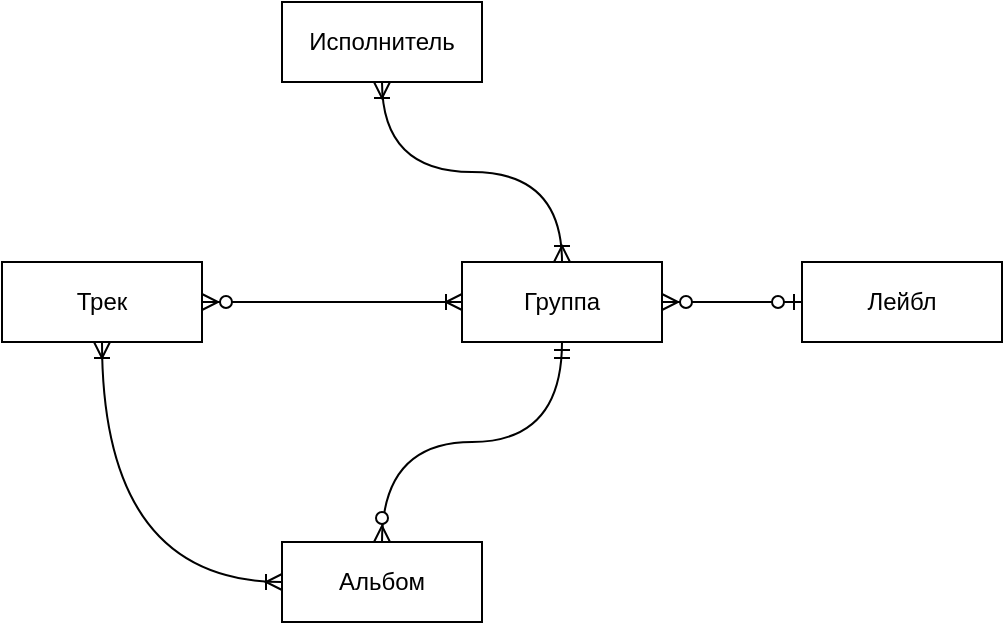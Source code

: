 <mxfile version="23.1.5" type="device">
  <diagram id="R2lEEEUBdFMjLlhIrx00" name="Page-1">
    <mxGraphModel dx="817" dy="985" grid="1" gridSize="10" guides="1" tooltips="1" connect="1" arrows="1" fold="1" page="0" pageScale="1" pageWidth="850" pageHeight="1100" math="0" shadow="0" extFonts="Permanent Marker^https://fonts.googleapis.com/css?family=Permanent+Marker">
      <root>
        <mxCell id="0" />
        <mxCell id="1" parent="0" />
        <mxCell id="dRvMTD8Y2ig5f0vn7IyD-3" value="Трек" style="whiteSpace=wrap;html=1;align=center;strokeColor=default;verticalAlign=middle;fontFamily=Helvetica;fontSize=12;fontColor=default;fillColor=default;" parent="1" vertex="1">
          <mxGeometry x="500" y="70" width="100" height="40" as="geometry" />
        </mxCell>
        <mxCell id="dRvMTD8Y2ig5f0vn7IyD-4" value="Исполнитель" style="whiteSpace=wrap;html=1;align=center;" parent="1" vertex="1">
          <mxGeometry x="640" y="-60" width="100" height="40" as="geometry" />
        </mxCell>
        <mxCell id="dRvMTD8Y2ig5f0vn7IyD-6" value="Лейбл" style="whiteSpace=wrap;html=1;align=center;" parent="1" vertex="1">
          <mxGeometry x="900" y="70" width="100" height="40" as="geometry" />
        </mxCell>
        <mxCell id="dRvMTD8Y2ig5f0vn7IyD-7" value="Группа" style="whiteSpace=wrap;html=1;align=center;" parent="1" vertex="1">
          <mxGeometry x="730" y="70" width="100" height="40" as="geometry" />
        </mxCell>
        <mxCell id="dRvMTD8Y2ig5f0vn7IyD-13" value="Альбом" style="whiteSpace=wrap;html=1;align=center;strokeColor=default;verticalAlign=middle;fontFamily=Helvetica;fontSize=12;fontColor=default;fillColor=default;" parent="1" vertex="1">
          <mxGeometry x="640" y="210" width="100" height="40" as="geometry" />
        </mxCell>
        <mxCell id="dRvMTD8Y2ig5f0vn7IyD-14" value="" style="edgeStyle=entityRelationEdgeStyle;fontSize=12;html=1;endArrow=ERzeroToMany;startArrow=ERzeroToOne;rounded=0;fontFamily=Helvetica;fontColor=default;" parent="1" source="dRvMTD8Y2ig5f0vn7IyD-6" target="dRvMTD8Y2ig5f0vn7IyD-7" edge="1">
          <mxGeometry width="100" height="100" relative="1" as="geometry">
            <mxPoint x="600" y="100" as="sourcePoint" />
            <mxPoint x="700" as="targetPoint" />
          </mxGeometry>
        </mxCell>
        <mxCell id="dRvMTD8Y2ig5f0vn7IyD-15" value="" style="edgeStyle=orthogonalEdgeStyle;fontSize=12;html=1;endArrow=ERoneToMany;startArrow=ERoneToMany;rounded=0;fontFamily=Helvetica;fontColor=default;curved=1;" parent="1" source="dRvMTD8Y2ig5f0vn7IyD-7" target="dRvMTD8Y2ig5f0vn7IyD-4" edge="1">
          <mxGeometry width="100" height="100" relative="1" as="geometry">
            <mxPoint x="600" y="100" as="sourcePoint" />
            <mxPoint x="700" as="targetPoint" />
          </mxGeometry>
        </mxCell>
        <mxCell id="dRvMTD8Y2ig5f0vn7IyD-16" value="" style="edgeStyle=orthogonalEdgeStyle;fontSize=12;html=1;endArrow=ERzeroToMany;startArrow=ERmandOne;rounded=0;fontFamily=Helvetica;fontColor=default;curved=1;" parent="1" source="dRvMTD8Y2ig5f0vn7IyD-7" target="dRvMTD8Y2ig5f0vn7IyD-13" edge="1">
          <mxGeometry width="100" height="100" relative="1" as="geometry">
            <mxPoint x="600" y="100" as="sourcePoint" />
            <mxPoint x="700" as="targetPoint" />
          </mxGeometry>
        </mxCell>
        <mxCell id="dRvMTD8Y2ig5f0vn7IyD-17" value="" style="edgeStyle=orthogonalEdgeStyle;fontSize=12;html=1;endArrow=ERoneToMany;startArrow=ERoneToMany;rounded=0;fontFamily=Helvetica;fontColor=default;curved=1;startFill=0;" parent="1" source="dRvMTD8Y2ig5f0vn7IyD-13" target="dRvMTD8Y2ig5f0vn7IyD-3" edge="1">
          <mxGeometry width="100" height="100" relative="1" as="geometry">
            <mxPoint x="600" y="100" as="sourcePoint" />
            <mxPoint x="700" as="targetPoint" />
          </mxGeometry>
        </mxCell>
        <mxCell id="dRvMTD8Y2ig5f0vn7IyD-18" value="" style="edgeStyle=orthogonalEdgeStyle;fontSize=12;html=1;endArrow=ERoneToMany;startArrow=ERzeroToMany;rounded=0;fontFamily=Helvetica;fontColor=default;curved=1;" parent="1" source="dRvMTD8Y2ig5f0vn7IyD-3" target="dRvMTD8Y2ig5f0vn7IyD-7" edge="1">
          <mxGeometry width="100" height="100" relative="1" as="geometry">
            <mxPoint x="600" y="100" as="sourcePoint" />
            <mxPoint x="700" as="targetPoint" />
          </mxGeometry>
        </mxCell>
      </root>
    </mxGraphModel>
  </diagram>
</mxfile>
